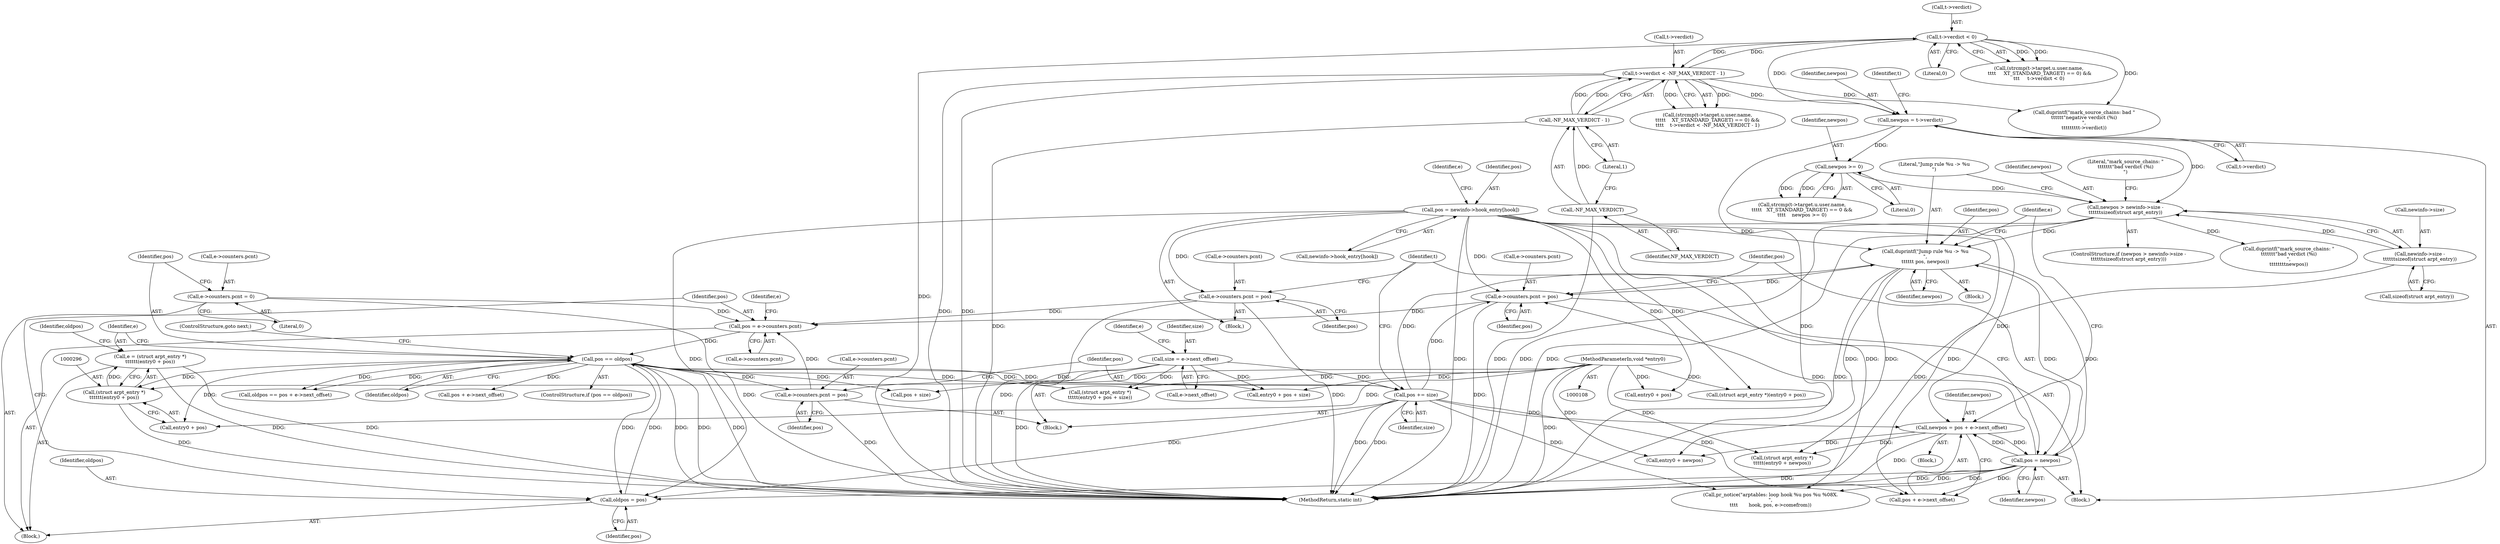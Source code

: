 digraph "0_linux_54d83fc74aa9ec72794373cb47432c5f7fb1a309_1@pointer" {
"1000293" [label="(Call,e = (struct arpt_entry *)\n\t\t\t\t\t\t(entry0 + pos))"];
"1000295" [label="(Call,(struct arpt_entry *)\n\t\t\t\t\t\t(entry0 + pos))"];
"1000111" [label="(MethodParameterIn,void *entry0)"];
"1000289" [label="(Call,pos == oldpos)"];
"1000274" [label="(Call,pos = e->counters.pcnt)"];
"1000393" [label="(Call,e->counters.pcnt = pos)"];
"1000373" [label="(Call,duprintf(\"Jump rule %u -> %u\n\",\n\t\t\t\t\t\t pos, newpos))"];
"1000400" [label="(Call,pos = newpos)"];
"1000379" [label="(Call,newpos = pos + e->next_offset)"];
"1000328" [label="(Call,pos += size)"];
"1000307" [label="(Call,size = e->next_offset)"];
"1000125" [label="(Call,pos = newinfo->hook_entry[hook])"];
"1000359" [label="(Call,newpos > newinfo->size -\n\t\t\t\t\t\tsizeof(struct arpt_entry))"];
"1000354" [label="(Call,newpos >= 0)"];
"1000334" [label="(Call,newpos = t->verdict)"];
"1000222" [label="(Call,t->verdict < 0)"];
"1000246" [label="(Call,t->verdict < -NF_MAX_VERDICT - 1)"];
"1000250" [label="(Call,-NF_MAX_VERDICT - 1)"];
"1000251" [label="(Call,-NF_MAX_VERDICT)"];
"1000361" [label="(Call,newinfo->size -\n\t\t\t\t\t\tsizeof(struct arpt_entry))"];
"1000281" [label="(Call,e->counters.pcnt = 0)"];
"1000148" [label="(Call,e->counters.pcnt = pos)"];
"1000321" [label="(Call,e->counters.pcnt = pos)"];
"1000271" [label="(Call,oldpos = pos)"];
"1000246" [label="(Call,t->verdict < -NF_MAX_VERDICT - 1)"];
"1000292" [label="(ControlStructure,goto next;)"];
"1000232" [label="(Call,(strcmp(t->target.u.user.name,\n\t\t\t\t\t    XT_STANDARD_TARGET) == 0) &&\n\t\t\t\t    t->verdict < -NF_MAX_VERDICT - 1)"];
"1000332" [label="(Block,)"];
"1000127" [label="(Call,newinfo->hook_entry[hook])"];
"1000313" [label="(Identifier,e)"];
"1000334" [label="(Call,newpos = t->verdict)"];
"1000358" [label="(ControlStructure,if (newpos > newinfo->size -\n\t\t\t\t\t\tsizeof(struct arpt_entry)))"];
"1000252" [label="(Identifier,NF_MAX_VERDICT)"];
"1000369" [label="(Literal,\"mark_source_chains: \"\n\t\t\t\t\t\t\t\"bad verdict (%i)\n\")"];
"1000354" [label="(Call,newpos >= 0)"];
"1000126" [label="(Identifier,pos)"];
"1000375" [label="(Identifier,pos)"];
"1000409" [label="(MethodReturn,static int)"];
"1000340" [label="(Call,strcmp(t->target.u.user.name,\n\t\t\t\t\t   XT_STANDARD_TARGET) == 0 &&\n\t\t\t\t    newpos >= 0)"];
"1000309" [label="(Call,e->next_offset)"];
"1000360" [label="(Identifier,newpos)"];
"1000282" [label="(Call,e->counters.pcnt)"];
"1000263" [label="(Block,)"];
"1000390" [label="(Call,entry0 + newpos)"];
"1000271" [label="(Call,oldpos = pos)"];
"1000276" [label="(Call,e->counters.pcnt)"];
"1000295" [label="(Call,(struct arpt_entry *)\n\t\t\t\t\t\t(entry0 + pos))"];
"1000183" [label="(Call,pr_notice(\"arptables: loop hook %u pos %u %08X.\n\",\n\t\t\t\t       hook, pos, e->comefrom))"];
"1000284" [label="(Identifier,e)"];
"1000335" [label="(Identifier,newpos)"];
"1000402" [label="(Identifier,newpos)"];
"1000223" [label="(Call,t->verdict)"];
"1000255" [label="(Call,duprintf(\"mark_source_chains: bad \"\n\t\t\t\t\t\t\"negative verdict (%i)\n\",\n\t\t\t\t\t\t\t\tt->verdict))"];
"1000300" [label="(Call,oldpos == pos + e->next_offset)"];
"1000291" [label="(Identifier,oldpos)"];
"1000400" [label="(Call,pos = newpos)"];
"1000111" [label="(MethodParameterIn,void *entry0)"];
"1000373" [label="(Call,duprintf(\"Jump rule %u -> %u\n\",\n\t\t\t\t\t\t pos, newpos))"];
"1000149" [label="(Call,e->counters.pcnt)"];
"1000359" [label="(Call,newpos > newinfo->size -\n\t\t\t\t\t\tsizeof(struct arpt_entry))"];
"1000362" [label="(Call,newinfo->size)"];
"1000287" [label="(Literal,0)"];
"1000125" [label="(Call,pos = newinfo->hook_entry[hook])"];
"1000251" [label="(Call,-NF_MAX_VERDICT)"];
"1000135" [label="(Call,(struct arpt_entry *)(entry0 + pos))"];
"1000273" [label="(Identifier,pos)"];
"1000387" [label="(Identifier,e)"];
"1000336" [label="(Call,t->verdict)"];
"1000307" [label="(Call,size = e->next_offset)"];
"1000388" [label="(Call,(struct arpt_entry *)\n\t\t\t\t\t(entry0 + newpos))"];
"1000289" [label="(Call,pos == oldpos)"];
"1000302" [label="(Call,pos + e->next_offset)"];
"1000154" [label="(Identifier,pos)"];
"1000226" [label="(Literal,0)"];
"1000290" [label="(Identifier,pos)"];
"1000368" [label="(Call,duprintf(\"mark_source_chains: \"\n\t\t\t\t\t\t\t\"bad verdict (%i)\n\",\n\t\t\t\t\t\t\t\tnewpos))"];
"1000328" [label="(Call,pos += size)"];
"1000123" [label="(Block,)"];
"1000134" [label="(Identifier,e)"];
"1000399" [label="(Identifier,pos)"];
"1000316" [label="(Call,entry0 + pos + size)"];
"1000137" [label="(Call,entry0 + pos)"];
"1000374" [label="(Literal,\"Jump rule %u -> %u\n\")"];
"1000148" [label="(Call,e->counters.pcnt = pos)"];
"1000356" [label="(Literal,0)"];
"1000250" [label="(Call,-NF_MAX_VERDICT - 1)"];
"1000297" [label="(Call,entry0 + pos)"];
"1000347" [label="(Identifier,t)"];
"1000222" [label="(Call,t->verdict < 0)"];
"1000301" [label="(Identifier,oldpos)"];
"1000401" [label="(Identifier,pos)"];
"1000357" [label="(Block,)"];
"1000208" [label="(Call,(strcmp(t->target.u.user.name,\n \t\t\t\t     XT_STANDARD_TARGET) == 0) &&\n\t\t\t     t->verdict < 0)"];
"1000380" [label="(Identifier,newpos)"];
"1000394" [label="(Call,e->counters.pcnt)"];
"1000381" [label="(Call,pos + e->next_offset)"];
"1000321" [label="(Call,e->counters.pcnt = pos)"];
"1000330" [label="(Identifier,size)"];
"1000376" [label="(Identifier,newpos)"];
"1000365" [label="(Call,sizeof(struct arpt_entry))"];
"1000378" [label="(Block,)"];
"1000275" [label="(Identifier,pos)"];
"1000329" [label="(Identifier,pos)"];
"1000327" [label="(Identifier,pos)"];
"1000355" [label="(Identifier,newpos)"];
"1000318" [label="(Call,pos + size)"];
"1000361" [label="(Call,newinfo->size -\n\t\t\t\t\t\tsizeof(struct arpt_entry))"];
"1000314" [label="(Call,(struct arpt_entry *)\n\t\t\t\t\t(entry0 + pos + size))"];
"1000159" [label="(Identifier,t)"];
"1000379" [label="(Call,newpos = pos + e->next_offset)"];
"1000322" [label="(Call,e->counters.pcnt)"];
"1000294" [label="(Identifier,e)"];
"1000274" [label="(Call,pos = e->counters.pcnt)"];
"1000293" [label="(Call,e = (struct arpt_entry *)\n\t\t\t\t\t\t(entry0 + pos))"];
"1000288" [label="(ControlStructure,if (pos == oldpos))"];
"1000228" [label="(Block,)"];
"1000308" [label="(Identifier,size)"];
"1000253" [label="(Literal,1)"];
"1000272" [label="(Identifier,oldpos)"];
"1000393" [label="(Call,e->counters.pcnt = pos)"];
"1000247" [label="(Call,t->verdict)"];
"1000281" [label="(Call,e->counters.pcnt = 0)"];
"1000293" -> "1000263"  [label="AST: "];
"1000293" -> "1000295"  [label="CFG: "];
"1000294" -> "1000293"  [label="AST: "];
"1000295" -> "1000293"  [label="AST: "];
"1000301" -> "1000293"  [label="CFG: "];
"1000293" -> "1000409"  [label="DDG: "];
"1000293" -> "1000409"  [label="DDG: "];
"1000295" -> "1000293"  [label="DDG: "];
"1000295" -> "1000297"  [label="CFG: "];
"1000296" -> "1000295"  [label="AST: "];
"1000297" -> "1000295"  [label="AST: "];
"1000295" -> "1000409"  [label="DDG: "];
"1000111" -> "1000295"  [label="DDG: "];
"1000289" -> "1000295"  [label="DDG: "];
"1000111" -> "1000108"  [label="AST: "];
"1000111" -> "1000409"  [label="DDG: "];
"1000111" -> "1000135"  [label="DDG: "];
"1000111" -> "1000137"  [label="DDG: "];
"1000111" -> "1000297"  [label="DDG: "];
"1000111" -> "1000314"  [label="DDG: "];
"1000111" -> "1000316"  [label="DDG: "];
"1000111" -> "1000388"  [label="DDG: "];
"1000111" -> "1000390"  [label="DDG: "];
"1000289" -> "1000288"  [label="AST: "];
"1000289" -> "1000291"  [label="CFG: "];
"1000290" -> "1000289"  [label="AST: "];
"1000291" -> "1000289"  [label="AST: "];
"1000292" -> "1000289"  [label="CFG: "];
"1000294" -> "1000289"  [label="CFG: "];
"1000289" -> "1000409"  [label="DDG: "];
"1000289" -> "1000409"  [label="DDG: "];
"1000289" -> "1000409"  [label="DDG: "];
"1000289" -> "1000271"  [label="DDG: "];
"1000274" -> "1000289"  [label="DDG: "];
"1000271" -> "1000289"  [label="DDG: "];
"1000289" -> "1000297"  [label="DDG: "];
"1000289" -> "1000300"  [label="DDG: "];
"1000289" -> "1000300"  [label="DDG: "];
"1000289" -> "1000302"  [label="DDG: "];
"1000289" -> "1000314"  [label="DDG: "];
"1000289" -> "1000316"  [label="DDG: "];
"1000289" -> "1000318"  [label="DDG: "];
"1000289" -> "1000321"  [label="DDG: "];
"1000289" -> "1000328"  [label="DDG: "];
"1000274" -> "1000263"  [label="AST: "];
"1000274" -> "1000276"  [label="CFG: "];
"1000275" -> "1000274"  [label="AST: "];
"1000276" -> "1000274"  [label="AST: "];
"1000284" -> "1000274"  [label="CFG: "];
"1000393" -> "1000274"  [label="DDG: "];
"1000281" -> "1000274"  [label="DDG: "];
"1000148" -> "1000274"  [label="DDG: "];
"1000321" -> "1000274"  [label="DDG: "];
"1000393" -> "1000332"  [label="AST: "];
"1000393" -> "1000399"  [label="CFG: "];
"1000394" -> "1000393"  [label="AST: "];
"1000399" -> "1000393"  [label="AST: "];
"1000401" -> "1000393"  [label="CFG: "];
"1000393" -> "1000409"  [label="DDG: "];
"1000373" -> "1000393"  [label="DDG: "];
"1000400" -> "1000393"  [label="DDG: "];
"1000328" -> "1000393"  [label="DDG: "];
"1000125" -> "1000393"  [label="DDG: "];
"1000373" -> "1000357"  [label="AST: "];
"1000373" -> "1000376"  [label="CFG: "];
"1000374" -> "1000373"  [label="AST: "];
"1000375" -> "1000373"  [label="AST: "];
"1000376" -> "1000373"  [label="AST: "];
"1000387" -> "1000373"  [label="CFG: "];
"1000373" -> "1000409"  [label="DDG: "];
"1000400" -> "1000373"  [label="DDG: "];
"1000328" -> "1000373"  [label="DDG: "];
"1000125" -> "1000373"  [label="DDG: "];
"1000359" -> "1000373"  [label="DDG: "];
"1000373" -> "1000388"  [label="DDG: "];
"1000373" -> "1000390"  [label="DDG: "];
"1000373" -> "1000400"  [label="DDG: "];
"1000400" -> "1000332"  [label="AST: "];
"1000400" -> "1000402"  [label="CFG: "];
"1000401" -> "1000400"  [label="AST: "];
"1000402" -> "1000400"  [label="AST: "];
"1000159" -> "1000400"  [label="CFG: "];
"1000400" -> "1000409"  [label="DDG: "];
"1000400" -> "1000409"  [label="DDG: "];
"1000400" -> "1000183"  [label="DDG: "];
"1000400" -> "1000271"  [label="DDG: "];
"1000400" -> "1000379"  [label="DDG: "];
"1000400" -> "1000381"  [label="DDG: "];
"1000379" -> "1000400"  [label="DDG: "];
"1000379" -> "1000378"  [label="AST: "];
"1000379" -> "1000381"  [label="CFG: "];
"1000380" -> "1000379"  [label="AST: "];
"1000381" -> "1000379"  [label="AST: "];
"1000387" -> "1000379"  [label="CFG: "];
"1000379" -> "1000409"  [label="DDG: "];
"1000328" -> "1000379"  [label="DDG: "];
"1000125" -> "1000379"  [label="DDG: "];
"1000379" -> "1000388"  [label="DDG: "];
"1000379" -> "1000390"  [label="DDG: "];
"1000328" -> "1000228"  [label="AST: "];
"1000328" -> "1000330"  [label="CFG: "];
"1000329" -> "1000328"  [label="AST: "];
"1000330" -> "1000328"  [label="AST: "];
"1000159" -> "1000328"  [label="CFG: "];
"1000328" -> "1000409"  [label="DDG: "];
"1000328" -> "1000409"  [label="DDG: "];
"1000328" -> "1000183"  [label="DDG: "];
"1000328" -> "1000271"  [label="DDG: "];
"1000307" -> "1000328"  [label="DDG: "];
"1000328" -> "1000381"  [label="DDG: "];
"1000307" -> "1000228"  [label="AST: "];
"1000307" -> "1000309"  [label="CFG: "];
"1000308" -> "1000307"  [label="AST: "];
"1000309" -> "1000307"  [label="AST: "];
"1000313" -> "1000307"  [label="CFG: "];
"1000307" -> "1000409"  [label="DDG: "];
"1000307" -> "1000314"  [label="DDG: "];
"1000307" -> "1000316"  [label="DDG: "];
"1000307" -> "1000318"  [label="DDG: "];
"1000125" -> "1000123"  [label="AST: "];
"1000125" -> "1000127"  [label="CFG: "];
"1000126" -> "1000125"  [label="AST: "];
"1000127" -> "1000125"  [label="AST: "];
"1000134" -> "1000125"  [label="CFG: "];
"1000125" -> "1000409"  [label="DDG: "];
"1000125" -> "1000135"  [label="DDG: "];
"1000125" -> "1000137"  [label="DDG: "];
"1000125" -> "1000148"  [label="DDG: "];
"1000125" -> "1000183"  [label="DDG: "];
"1000125" -> "1000271"  [label="DDG: "];
"1000125" -> "1000381"  [label="DDG: "];
"1000359" -> "1000358"  [label="AST: "];
"1000359" -> "1000361"  [label="CFG: "];
"1000360" -> "1000359"  [label="AST: "];
"1000361" -> "1000359"  [label="AST: "];
"1000369" -> "1000359"  [label="CFG: "];
"1000374" -> "1000359"  [label="CFG: "];
"1000359" -> "1000409"  [label="DDG: "];
"1000359" -> "1000409"  [label="DDG: "];
"1000354" -> "1000359"  [label="DDG: "];
"1000334" -> "1000359"  [label="DDG: "];
"1000361" -> "1000359"  [label="DDG: "];
"1000359" -> "1000368"  [label="DDG: "];
"1000354" -> "1000340"  [label="AST: "];
"1000354" -> "1000356"  [label="CFG: "];
"1000355" -> "1000354"  [label="AST: "];
"1000356" -> "1000354"  [label="AST: "];
"1000340" -> "1000354"  [label="CFG: "];
"1000354" -> "1000340"  [label="DDG: "];
"1000354" -> "1000340"  [label="DDG: "];
"1000334" -> "1000354"  [label="DDG: "];
"1000334" -> "1000332"  [label="AST: "];
"1000334" -> "1000336"  [label="CFG: "];
"1000335" -> "1000334"  [label="AST: "];
"1000336" -> "1000334"  [label="AST: "];
"1000347" -> "1000334"  [label="CFG: "];
"1000334" -> "1000409"  [label="DDG: "];
"1000222" -> "1000334"  [label="DDG: "];
"1000246" -> "1000334"  [label="DDG: "];
"1000222" -> "1000208"  [label="AST: "];
"1000222" -> "1000226"  [label="CFG: "];
"1000223" -> "1000222"  [label="AST: "];
"1000226" -> "1000222"  [label="AST: "];
"1000208" -> "1000222"  [label="CFG: "];
"1000222" -> "1000409"  [label="DDG: "];
"1000222" -> "1000208"  [label="DDG: "];
"1000222" -> "1000208"  [label="DDG: "];
"1000246" -> "1000222"  [label="DDG: "];
"1000222" -> "1000246"  [label="DDG: "];
"1000222" -> "1000255"  [label="DDG: "];
"1000246" -> "1000232"  [label="AST: "];
"1000246" -> "1000250"  [label="CFG: "];
"1000247" -> "1000246"  [label="AST: "];
"1000250" -> "1000246"  [label="AST: "];
"1000232" -> "1000246"  [label="CFG: "];
"1000246" -> "1000409"  [label="DDG: "];
"1000246" -> "1000409"  [label="DDG: "];
"1000246" -> "1000232"  [label="DDG: "];
"1000246" -> "1000232"  [label="DDG: "];
"1000250" -> "1000246"  [label="DDG: "];
"1000250" -> "1000246"  [label="DDG: "];
"1000246" -> "1000255"  [label="DDG: "];
"1000250" -> "1000253"  [label="CFG: "];
"1000251" -> "1000250"  [label="AST: "];
"1000253" -> "1000250"  [label="AST: "];
"1000250" -> "1000409"  [label="DDG: "];
"1000251" -> "1000250"  [label="DDG: "];
"1000251" -> "1000252"  [label="CFG: "];
"1000252" -> "1000251"  [label="AST: "];
"1000253" -> "1000251"  [label="CFG: "];
"1000251" -> "1000409"  [label="DDG: "];
"1000361" -> "1000365"  [label="CFG: "];
"1000362" -> "1000361"  [label="AST: "];
"1000365" -> "1000361"  [label="AST: "];
"1000361" -> "1000409"  [label="DDG: "];
"1000281" -> "1000263"  [label="AST: "];
"1000281" -> "1000287"  [label="CFG: "];
"1000282" -> "1000281"  [label="AST: "];
"1000287" -> "1000281"  [label="AST: "];
"1000290" -> "1000281"  [label="CFG: "];
"1000281" -> "1000409"  [label="DDG: "];
"1000148" -> "1000123"  [label="AST: "];
"1000148" -> "1000154"  [label="CFG: "];
"1000149" -> "1000148"  [label="AST: "];
"1000154" -> "1000148"  [label="AST: "];
"1000159" -> "1000148"  [label="CFG: "];
"1000148" -> "1000409"  [label="DDG: "];
"1000148" -> "1000409"  [label="DDG: "];
"1000321" -> "1000228"  [label="AST: "];
"1000321" -> "1000327"  [label="CFG: "];
"1000322" -> "1000321"  [label="AST: "];
"1000327" -> "1000321"  [label="AST: "];
"1000329" -> "1000321"  [label="CFG: "];
"1000321" -> "1000409"  [label="DDG: "];
"1000271" -> "1000263"  [label="AST: "];
"1000271" -> "1000273"  [label="CFG: "];
"1000272" -> "1000271"  [label="AST: "];
"1000273" -> "1000271"  [label="AST: "];
"1000275" -> "1000271"  [label="CFG: "];
}
